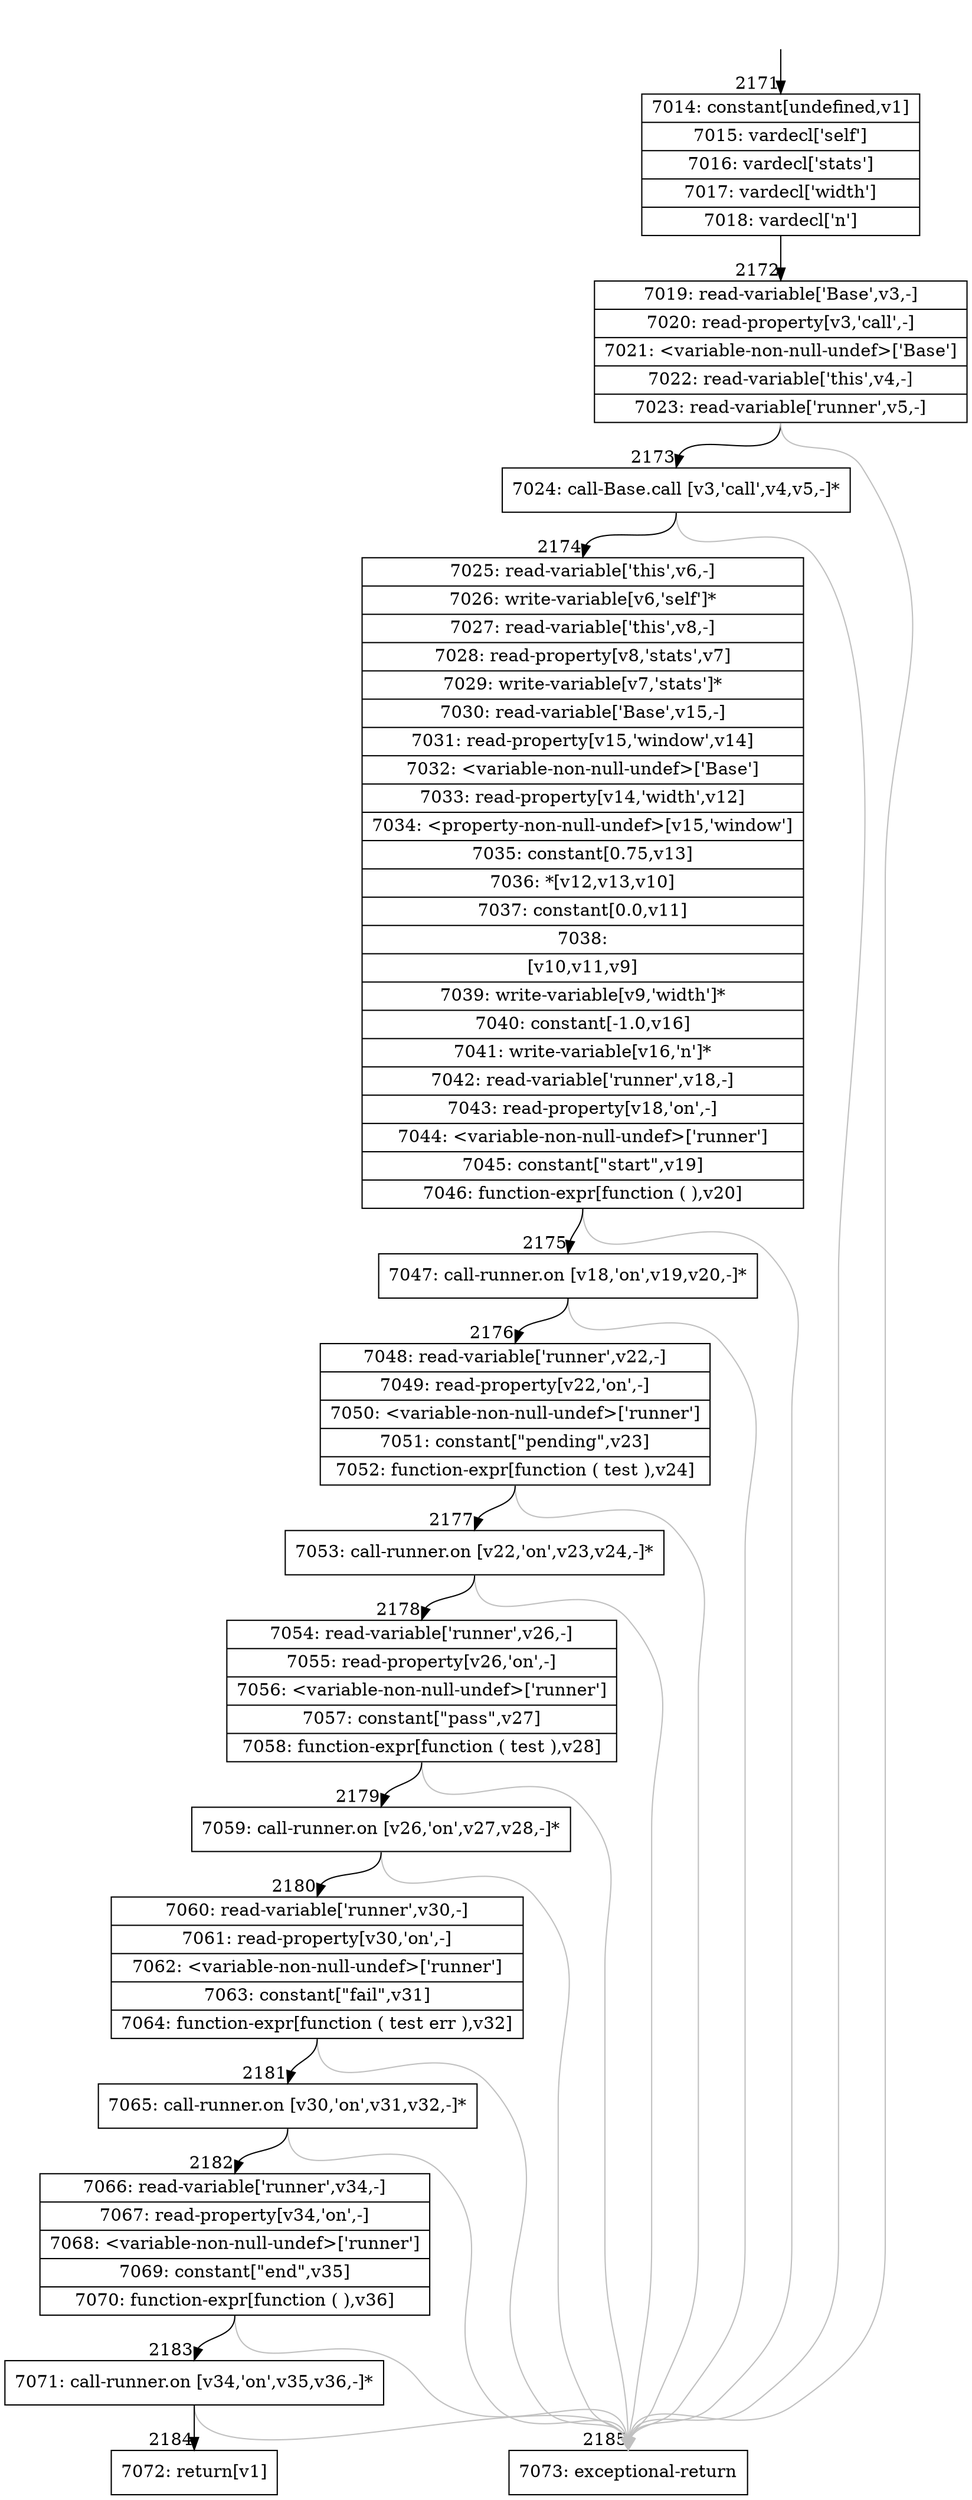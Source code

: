 digraph {
rankdir="TD"
BB_entry189[shape=none,label=""];
BB_entry189 -> BB2171 [tailport=s, headport=n, headlabel="    2171"]
BB2171 [shape=record label="{7014: constant[undefined,v1]|7015: vardecl['self']|7016: vardecl['stats']|7017: vardecl['width']|7018: vardecl['n']}" ] 
BB2171 -> BB2172 [tailport=s, headport=n, headlabel="      2172"]
BB2172 [shape=record label="{7019: read-variable['Base',v3,-]|7020: read-property[v3,'call',-]|7021: \<variable-non-null-undef\>['Base']|7022: read-variable['this',v4,-]|7023: read-variable['runner',v5,-]}" ] 
BB2172 -> BB2173 [tailport=s, headport=n, headlabel="      2173"]
BB2172 -> BB2185 [tailport=s, headport=n, color=gray, headlabel="      2185"]
BB2173 [shape=record label="{7024: call-Base.call [v3,'call',v4,v5,-]*}" ] 
BB2173 -> BB2174 [tailport=s, headport=n, headlabel="      2174"]
BB2173 -> BB2185 [tailport=s, headport=n, color=gray]
BB2174 [shape=record label="{7025: read-variable['this',v6,-]|7026: write-variable[v6,'self']*|7027: read-variable['this',v8,-]|7028: read-property[v8,'stats',v7]|7029: write-variable[v7,'stats']*|7030: read-variable['Base',v15,-]|7031: read-property[v15,'window',v14]|7032: \<variable-non-null-undef\>['Base']|7033: read-property[v14,'width',v12]|7034: \<property-non-null-undef\>[v15,'window']|7035: constant[0.75,v13]|7036: *[v12,v13,v10]|7037: constant[0.0,v11]|7038: |[v10,v11,v9]|7039: write-variable[v9,'width']*|7040: constant[-1.0,v16]|7041: write-variable[v16,'n']*|7042: read-variable['runner',v18,-]|7043: read-property[v18,'on',-]|7044: \<variable-non-null-undef\>['runner']|7045: constant[\"start\",v19]|7046: function-expr[function ( ),v20]}" ] 
BB2174 -> BB2175 [tailport=s, headport=n, headlabel="      2175"]
BB2174 -> BB2185 [tailport=s, headport=n, color=gray]
BB2175 [shape=record label="{7047: call-runner.on [v18,'on',v19,v20,-]*}" ] 
BB2175 -> BB2176 [tailport=s, headport=n, headlabel="      2176"]
BB2175 -> BB2185 [tailport=s, headport=n, color=gray]
BB2176 [shape=record label="{7048: read-variable['runner',v22,-]|7049: read-property[v22,'on',-]|7050: \<variable-non-null-undef\>['runner']|7051: constant[\"pending\",v23]|7052: function-expr[function ( test ),v24]}" ] 
BB2176 -> BB2177 [tailport=s, headport=n, headlabel="      2177"]
BB2176 -> BB2185 [tailport=s, headport=n, color=gray]
BB2177 [shape=record label="{7053: call-runner.on [v22,'on',v23,v24,-]*}" ] 
BB2177 -> BB2178 [tailport=s, headport=n, headlabel="      2178"]
BB2177 -> BB2185 [tailport=s, headport=n, color=gray]
BB2178 [shape=record label="{7054: read-variable['runner',v26,-]|7055: read-property[v26,'on',-]|7056: \<variable-non-null-undef\>['runner']|7057: constant[\"pass\",v27]|7058: function-expr[function ( test ),v28]}" ] 
BB2178 -> BB2179 [tailport=s, headport=n, headlabel="      2179"]
BB2178 -> BB2185 [tailport=s, headport=n, color=gray]
BB2179 [shape=record label="{7059: call-runner.on [v26,'on',v27,v28,-]*}" ] 
BB2179 -> BB2180 [tailport=s, headport=n, headlabel="      2180"]
BB2179 -> BB2185 [tailport=s, headport=n, color=gray]
BB2180 [shape=record label="{7060: read-variable['runner',v30,-]|7061: read-property[v30,'on',-]|7062: \<variable-non-null-undef\>['runner']|7063: constant[\"fail\",v31]|7064: function-expr[function ( test err ),v32]}" ] 
BB2180 -> BB2181 [tailport=s, headport=n, headlabel="      2181"]
BB2180 -> BB2185 [tailport=s, headport=n, color=gray]
BB2181 [shape=record label="{7065: call-runner.on [v30,'on',v31,v32,-]*}" ] 
BB2181 -> BB2182 [tailport=s, headport=n, headlabel="      2182"]
BB2181 -> BB2185 [tailport=s, headport=n, color=gray]
BB2182 [shape=record label="{7066: read-variable['runner',v34,-]|7067: read-property[v34,'on',-]|7068: \<variable-non-null-undef\>['runner']|7069: constant[\"end\",v35]|7070: function-expr[function ( ),v36]}" ] 
BB2182 -> BB2183 [tailport=s, headport=n, headlabel="      2183"]
BB2182 -> BB2185 [tailport=s, headport=n, color=gray]
BB2183 [shape=record label="{7071: call-runner.on [v34,'on',v35,v36,-]*}" ] 
BB2183 -> BB2184 [tailport=s, headport=n, headlabel="      2184"]
BB2183 -> BB2185 [tailport=s, headport=n, color=gray]
BB2184 [shape=record label="{7072: return[v1]}" ] 
BB2185 [shape=record label="{7073: exceptional-return}" ] 
//#$~ 2577
}
